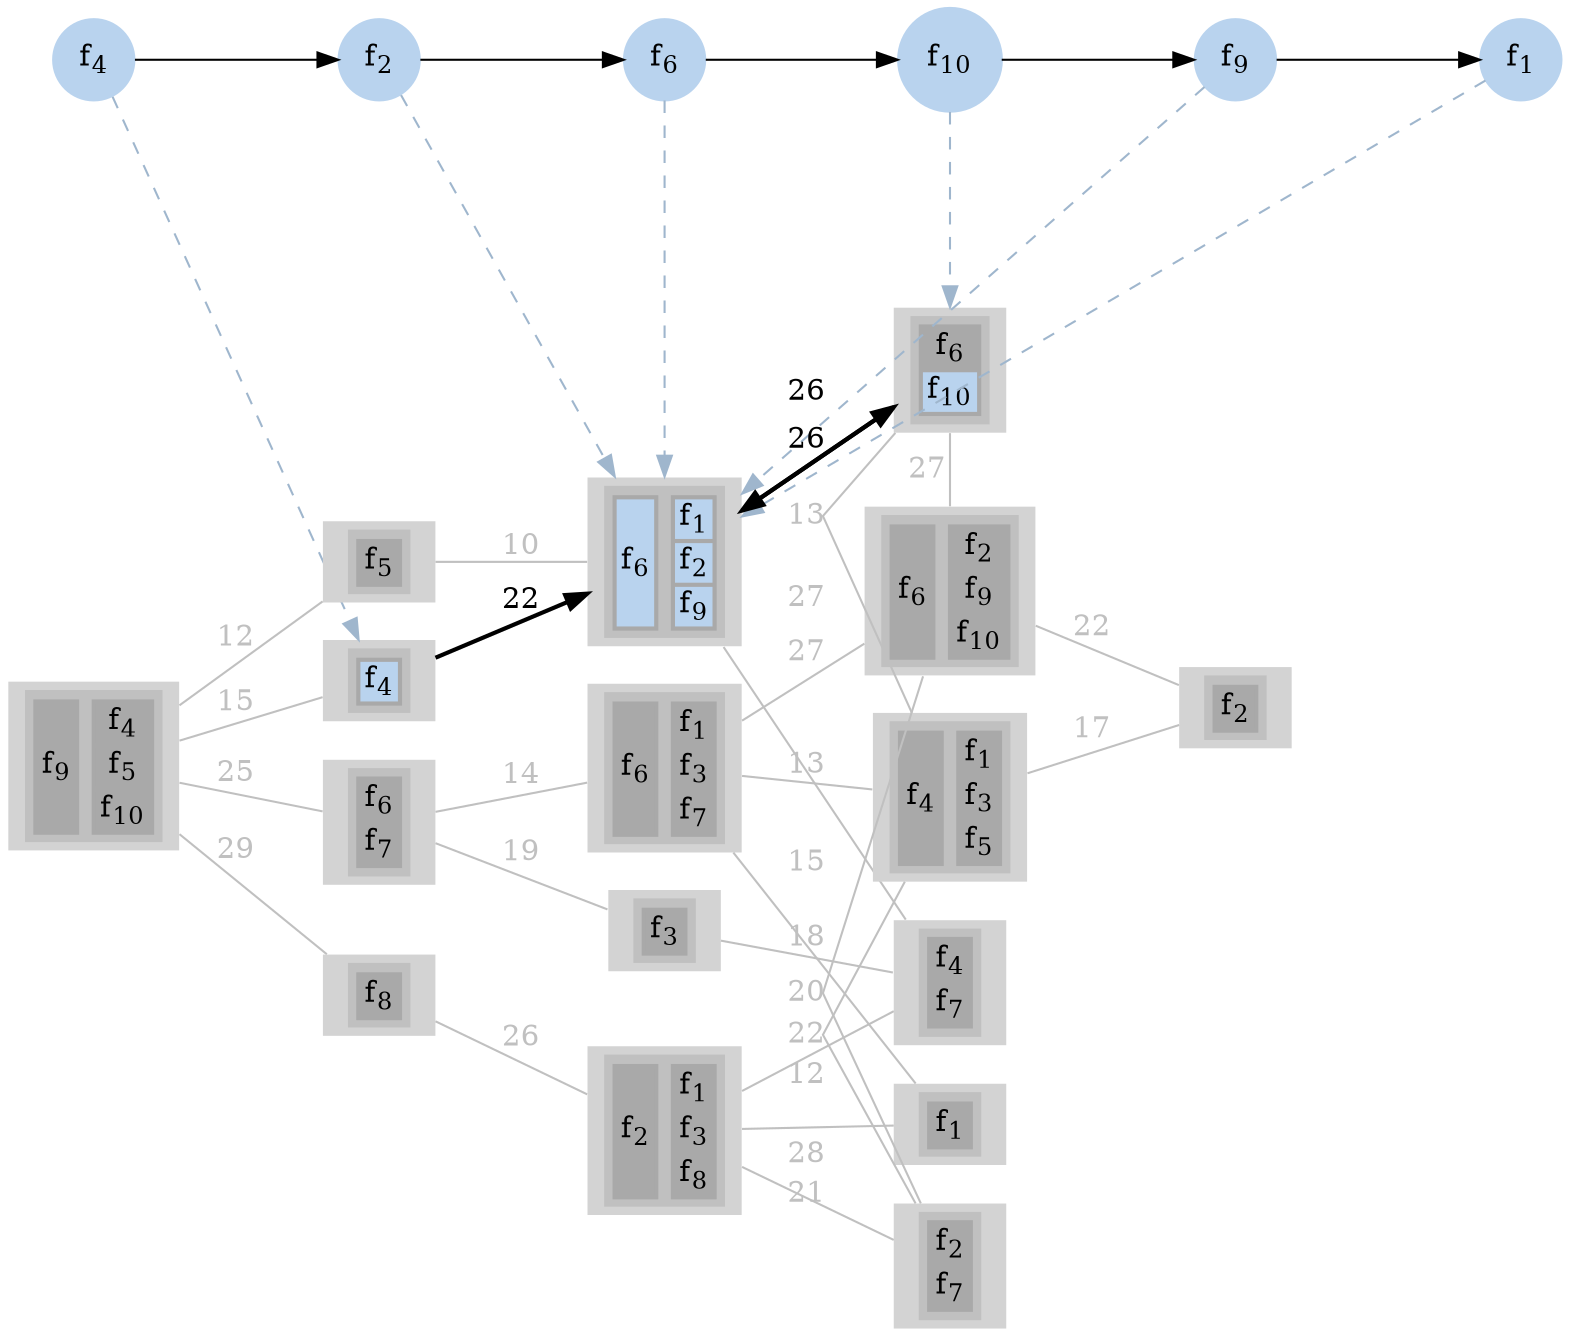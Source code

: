 digraph G
{
ranksep = "equally"
rankdir = LR
subgraph sfc
{
node [shape=circle]
{rank = same; f4; };
{rank = same; f2; };
{rank = same; f6; };
{rank = same; f10; };
{rank = same; f9; };
{rank = same; f1; };
f4[style=filled label=<f<SUB>4</SUB>> color="slategray2"]
f2[style=filled label=<f<SUB>2</SUB>> color="slategray2"]
f6[style=filled label=<f<SUB>6</SUB>> color="slategray2"]
f10[style=filled label=<f<SUB>10</SUB>> color="slategray2"]
f9[style=filled label=<f<SUB>9</SUB>> color="slategray2"]
f1[style=filled label=<f<SUB>1</SUB>> color="slategray2"]
f4 -> f2
f2 -> f6
f6 -> f10
f10 -> f9
f9 -> f1
}
subgraph network
{
node [shape=none]
{rank = same; 1; };
{rank = same; 2; 3; 8; 15; };
{rank = same; 4; 6; 7; 9; };
{rank = same; 5; 11; 10; 14; 12; 13; };
{rank = same; 16; };
15[style=filled
label=<
<TABLE BORDER="0" BGCOLOR="gray">
<TR>
<TD>
<TABLE BORDER="0" BGCOLOR="darkgray">
<TR><TD PORT="f17" BGCOLOR="slategray2">f<SUB>4</SUB></TD></TR>
</TABLE>
</TD>
</TR>
</TABLE>>]

4[style=filled
label=<
<TABLE BORDER="0" BGCOLOR="gray">
<TR>
<TD>
<TABLE BORDER="0" BGCOLOR="darkgray">
<TR><TD PORT="f24" BGCOLOR="slategray2">f<SUB>6</SUB></TD></TR>
</TABLE>
</TD>
<TD>
<TABLE BORDER="0" BGCOLOR="darkgray">
<TR><TD PORT="f2" BGCOLOR="slategray2">f<SUB>1</SUB></TD></TR>
<TR><TD PORT="f8" BGCOLOR="slategray2">f<SUB>2</SUB></TD></TR>
<TR><TD PORT="f35" BGCOLOR="slategray2">f<SUB>9</SUB></TD></TR>
</TABLE>
</TD>
</TR>
</TABLE>>]

4[style=filled
label=<
<TABLE BORDER="0" BGCOLOR="gray">
<TR>
<TD>
<TABLE BORDER="0" BGCOLOR="darkgray">
<TR><TD PORT="f24" BGCOLOR="slategray2">f<SUB>6</SUB></TD></TR>
</TABLE>
</TD>
<TD>
<TABLE BORDER="0" BGCOLOR="darkgray">
<TR><TD PORT="f2" BGCOLOR="slategray2">f<SUB>1</SUB></TD></TR>
<TR><TD PORT="f8" BGCOLOR="slategray2">f<SUB>2</SUB></TD></TR>
<TR><TD PORT="f35" BGCOLOR="slategray2">f<SUB>9</SUB></TD></TR>
</TABLE>
</TD>
</TR>
</TABLE>>]

4[style=filled
label=<
<TABLE BORDER="0" BGCOLOR="gray">
<TR>
<TD>
<TABLE BORDER="0" BGCOLOR="darkgray">
<TR><TD PORT="f24" BGCOLOR="slategray2">f<SUB>6</SUB></TD></TR>
</TABLE>
</TD>
<TD>
<TABLE BORDER="0" BGCOLOR="darkgray">
<TR><TD PORT="f2" BGCOLOR="slategray2">f<SUB>1</SUB></TD></TR>
<TR><TD PORT="f8" BGCOLOR="slategray2">f<SUB>2</SUB></TD></TR>
<TR><TD PORT="f35" BGCOLOR="slategray2">f<SUB>9</SUB></TD></TR>
</TABLE>
</TD>
</TR>
</TABLE>>]

11[style=filled
label=<
<TABLE BORDER="0" BGCOLOR="gray">
<TR>
<TD>
<TABLE BORDER="0" BGCOLOR="darkgray">
<TR><TD PORT="f26" BGCOLOR="darkgray">f<SUB>6</SUB></TD></TR>
<TR><TD PORT="f36" BGCOLOR="slategray2">f<SUB>10</SUB></TD></TR>
</TABLE>
</TD>
</TR>
</TABLE>>]

11[style=filled
label=<
<TABLE BORDER="0" BGCOLOR="gray">
<TR>
<TD>
<TABLE BORDER="0" BGCOLOR="darkgray">
<TR><TD PORT="f26" BGCOLOR="darkgray">f<SUB>6</SUB></TD></TR>
<TR><TD PORT="f36" BGCOLOR="slategray2">f<SUB>10</SUB></TD></TR>
</TABLE>
</TD>
</TR>
</TABLE>>]

4[style=filled
label=<
<TABLE BORDER="0" BGCOLOR="gray">
<TR>
<TD>
<TABLE BORDER="0" BGCOLOR="darkgray">
<TR><TD PORT="f24" BGCOLOR="slategray2">f<SUB>6</SUB></TD></TR>
</TABLE>
</TD>
<TD>
<TABLE BORDER="0" BGCOLOR="darkgray">
<TR><TD PORT="f2" BGCOLOR="slategray2">f<SUB>1</SUB></TD></TR>
<TR><TD PORT="f8" BGCOLOR="slategray2">f<SUB>2</SUB></TD></TR>
<TR><TD PORT="f35" BGCOLOR="slategray2">f<SUB>9</SUB></TD></TR>
</TABLE>
</TD>
</TR>
</TABLE>>]

1[style=filled
label=<
<TABLE BORDER="0" BGCOLOR="gray">
<TR>
<TD>
<TABLE BORDER="0" BGCOLOR="darkgray">
<TR><TD PORT="f33" BGCOLOR="darkgray">f<SUB>9</SUB></TD></TR>
</TABLE>
</TD>
<TD>
<TABLE BORDER="0" BGCOLOR="darkgray">
<TR><TD PORT="f16" BGCOLOR="darkgray">f<SUB>4</SUB></TD></TR>
<TR><TD PORT="f21" BGCOLOR="darkgray">f<SUB>5</SUB></TD></TR>
<TR><TD PORT="f37" BGCOLOR="darkgray">f<SUB>10</SUB></TD></TR>
</TABLE>
</TD>
</TR>
</TABLE>>]

2[style=filled
label=<
<TABLE BORDER="0" BGCOLOR="gray">
<TR>
<TD>
<TABLE BORDER="0" BGCOLOR="darkgray">
<TR><TD PORT="f20" BGCOLOR="darkgray">f<SUB>5</SUB></TD></TR>
</TABLE>
</TD>
</TR>
</TABLE>>]

3[style=filled
label=<
<TABLE BORDER="0" BGCOLOR="gray">
<TR>
<TD>
<TABLE BORDER="0" BGCOLOR="darkgray">
<TR><TD PORT="f32" BGCOLOR="darkgray">f<SUB>8</SUB></TD></TR>
</TABLE>
</TD>
</TR>
</TABLE>>]

8[style=filled
label=<
<TABLE BORDER="0" BGCOLOR="gray">
<TR>
<TD>
<TABLE BORDER="0" BGCOLOR="darkgray">
<TR><TD PORT="f22" BGCOLOR="darkgray">f<SUB>6</SUB></TD></TR>
<TR><TD PORT="f29" BGCOLOR="darkgray">f<SUB>7</SUB></TD></TR>
</TABLE>
</TD>
</TR>
</TABLE>>]

6[style=filled
label=<
<TABLE BORDER="0" BGCOLOR="gray">
<TR>
<TD>
<TABLE BORDER="0" BGCOLOR="darkgray">
<TR><TD PORT="f6" BGCOLOR="darkgray">f<SUB>2</SUB></TD></TR>
</TABLE>
</TD>
<TD>
<TABLE BORDER="0" BGCOLOR="darkgray">
<TR><TD PORT="f5" BGCOLOR="darkgray">f<SUB>1</SUB></TD></TR>
<TR><TD PORT="f13" BGCOLOR="darkgray">f<SUB>3</SUB></TD></TR>
<TR><TD PORT="f31" BGCOLOR="darkgray">f<SUB>8</SUB></TD></TR>
</TABLE>
</TD>
</TR>
</TABLE>>]

5[style=filled
label=<
<TABLE BORDER="0" BGCOLOR="gray">
<TR>
<TD>
<TABLE BORDER="0" BGCOLOR="darkgray">
<TR><TD PORT="f18" BGCOLOR="darkgray">f<SUB>4</SUB></TD></TR>
<TR><TD PORT="f30" BGCOLOR="darkgray">f<SUB>7</SUB></TD></TR>
</TABLE>
</TD>
</TR>
</TABLE>>]

7[style=filled
label=<
<TABLE BORDER="0" BGCOLOR="gray">
<TR>
<TD>
<TABLE BORDER="0" BGCOLOR="darkgray">
<TR><TD PORT="f14" BGCOLOR="darkgray">f<SUB>3</SUB></TD></TR>
</TABLE>
</TD>
</TR>
</TABLE>>]

10[style=filled
label=<
<TABLE BORDER="0" BGCOLOR="gray">
<TR>
<TD>
<TABLE BORDER="0" BGCOLOR="darkgray">
<TR><TD PORT="f1" BGCOLOR="darkgray">f<SUB>1</SUB></TD></TR>
</TABLE>
</TD>
</TR>
</TABLE>>]

14[style=filled
label=<
<TABLE BORDER="0" BGCOLOR="gray">
<TR>
<TD>
<TABLE BORDER="0" BGCOLOR="darkgray">
<TR><TD PORT="f10" BGCOLOR="darkgray">f<SUB>2</SUB></TD></TR>
<TR><TD PORT="f27" BGCOLOR="darkgray">f<SUB>7</SUB></TD></TR>
</TABLE>
</TD>
</TR>
</TABLE>>]

9[style=filled
label=<
<TABLE BORDER="0" BGCOLOR="gray">
<TR>
<TD>
<TABLE BORDER="0" BGCOLOR="darkgray">
<TR><TD PORT="f23" BGCOLOR="darkgray">f<SUB>6</SUB></TD></TR>
</TABLE>
</TD>
<TD>
<TABLE BORDER="0" BGCOLOR="darkgray">
<TR><TD PORT="f4" BGCOLOR="darkgray">f<SUB>1</SUB></TD></TR>
<TR><TD PORT="f11" BGCOLOR="darkgray">f<SUB>3</SUB></TD></TR>
<TR><TD PORT="f28" BGCOLOR="darkgray">f<SUB>7</SUB></TD></TR>
</TABLE>
</TD>
</TR>
</TABLE>>]

12[style=filled
label=<
<TABLE BORDER="0" BGCOLOR="gray">
<TR>
<TD>
<TABLE BORDER="0" BGCOLOR="darkgray">
<TR><TD PORT="f15" BGCOLOR="darkgray">f<SUB>4</SUB></TD></TR>
</TABLE>
</TD>
<TD>
<TABLE BORDER="0" BGCOLOR="darkgray">
<TR><TD PORT="f3" BGCOLOR="darkgray">f<SUB>1</SUB></TD></TR>
<TR><TD PORT="f12" BGCOLOR="darkgray">f<SUB>3</SUB></TD></TR>
<TR><TD PORT="f19" BGCOLOR="darkgray">f<SUB>5</SUB></TD></TR>
</TABLE>
</TD>
</TR>
</TABLE>>]

13[style=filled
label=<
<TABLE BORDER="0" BGCOLOR="gray">
<TR>
<TD>
<TABLE BORDER="0" BGCOLOR="darkgray">
<TR><TD PORT="f25" BGCOLOR="darkgray">f<SUB>6</SUB></TD></TR>
</TABLE>
</TD>
<TD>
<TABLE BORDER="0" BGCOLOR="darkgray">
<TR><TD PORT="f7" BGCOLOR="darkgray">f<SUB>2</SUB></TD></TR>
<TR><TD PORT="f34" BGCOLOR="darkgray">f<SUB>9</SUB></TD></TR>
<TR><TD PORT="f38" BGCOLOR="darkgray">f<SUB>10</SUB></TD></TR>
</TABLE>
</TD>
</TR>
</TABLE>>]

16[style=filled
label=<
<TABLE BORDER="0" BGCOLOR="gray">
<TR>
<TD>
<TABLE BORDER="0" BGCOLOR="darkgray">
<TR><TD PORT="f9" BGCOLOR="darkgray">f<SUB>2</SUB></TD></TR>
</TABLE>
</TD>
</TR>
</TABLE>>]

15 -> 4[label="22" color="black" penwidth=2]
4 -> 11[label="26" color="black" penwidth=2]
11 -> 4[label="26" color="black" penwidth=2]
1 -> 2[label="12" color="gray" fontcolor="gray" dir = none]
1 -> 3[label="29" color="gray" fontcolor="gray" dir = none]
1 -> 8[label="25" color="gray" fontcolor="gray" dir = none]
1 -> 15[label="15" color="gray" fontcolor="gray" dir = none]
2 -> 4[label="10" color="gray" fontcolor="gray" dir = none]
3 -> 6[label="26" color="gray" fontcolor="gray" dir = none]
4 -> 5[label="27" color="gray" fontcolor="gray" dir = none]
5 -> 6[label="12" color="gray" fontcolor="gray" dir = none]
5 -> 7[label="18" color="gray" fontcolor="gray" dir = none]
6 -> 10[label="28" color="gray" fontcolor="gray" dir = none]
6 -> 14[label="21" color="gray" fontcolor="gray" dir = none]
7 -> 8[label="19" color="gray" fontcolor="gray" dir = none]
8 -> 9[label="14" color="gray" fontcolor="gray" dir = none]
9 -> 10[label="15" color="gray" fontcolor="gray" dir = none]
9 -> 12[label="13" color="gray" fontcolor="gray" dir = none]
9 -> 13[label="27" color="gray" fontcolor="gray" dir = none]
11 -> 12[label="13" color="gray" fontcolor="gray" dir = none]
11 -> 13[label="27" color="gray" fontcolor="gray" dir = none]
12 -> 14[label="22" color="gray" fontcolor="gray" dir = none]
12 -> 16[label="17" color="gray" fontcolor="gray" dir = none]
13 -> 14[label="20" color="gray" fontcolor="gray" dir = none]
13 -> 16[label="22" color="gray" fontcolor="gray" dir = none]
}
splines=false
f4 -> 15[color="slategray3" style=dashed constraint=false]
f2 -> 4[color="slategray3" style=dashed constraint=false]
f6 -> 4[color="slategray3" style=dashed constraint=false]
f10 -> 11[color="slategray3" style=dashed constraint=false]
f9 -> 4[color="slategray3" style=dashed constraint=false]
f1 -> 4[color="slategray3" style=dashed constraint=false]
}